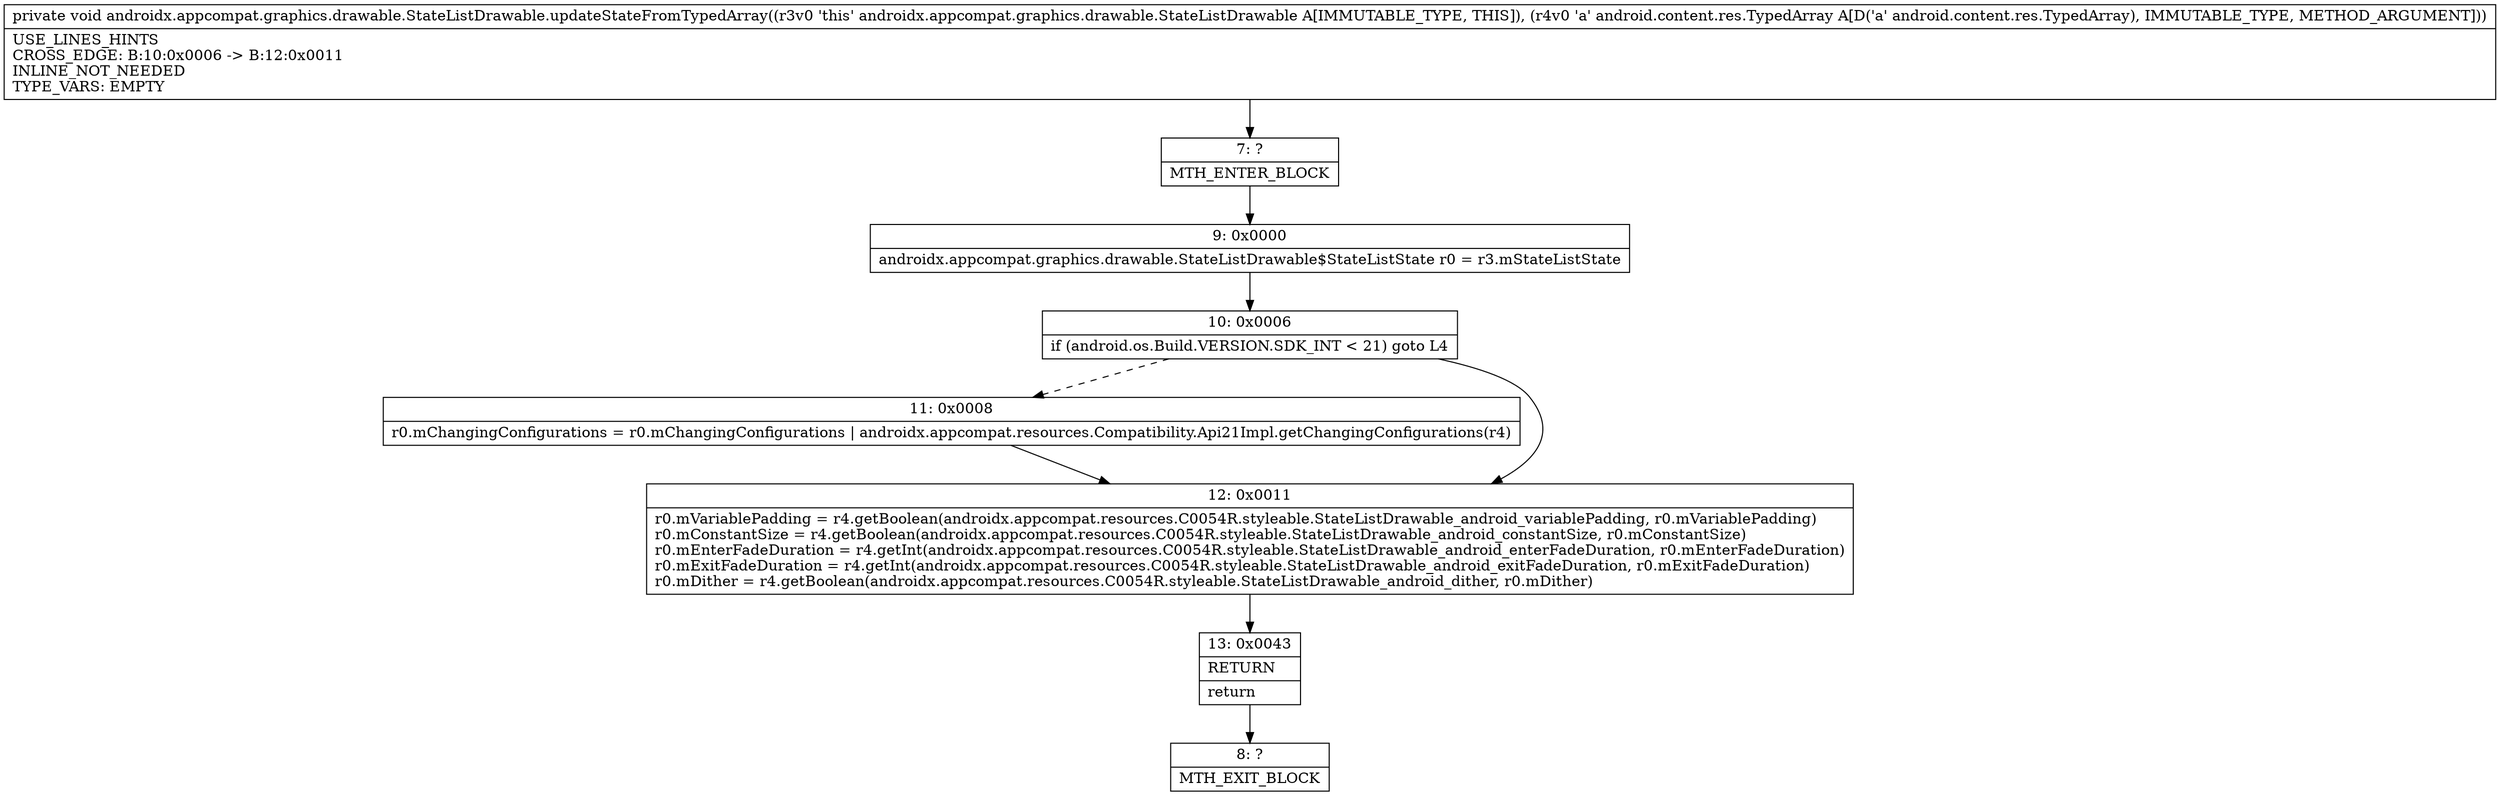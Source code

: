 digraph "CFG forandroidx.appcompat.graphics.drawable.StateListDrawable.updateStateFromTypedArray(Landroid\/content\/res\/TypedArray;)V" {
Node_7 [shape=record,label="{7\:\ ?|MTH_ENTER_BLOCK\l}"];
Node_9 [shape=record,label="{9\:\ 0x0000|androidx.appcompat.graphics.drawable.StateListDrawable$StateListState r0 = r3.mStateListState\l}"];
Node_10 [shape=record,label="{10\:\ 0x0006|if (android.os.Build.VERSION.SDK_INT \< 21) goto L4\l}"];
Node_11 [shape=record,label="{11\:\ 0x0008|r0.mChangingConfigurations = r0.mChangingConfigurations \| androidx.appcompat.resources.Compatibility.Api21Impl.getChangingConfigurations(r4)\l}"];
Node_12 [shape=record,label="{12\:\ 0x0011|r0.mVariablePadding = r4.getBoolean(androidx.appcompat.resources.C0054R.styleable.StateListDrawable_android_variablePadding, r0.mVariablePadding)\lr0.mConstantSize = r4.getBoolean(androidx.appcompat.resources.C0054R.styleable.StateListDrawable_android_constantSize, r0.mConstantSize)\lr0.mEnterFadeDuration = r4.getInt(androidx.appcompat.resources.C0054R.styleable.StateListDrawable_android_enterFadeDuration, r0.mEnterFadeDuration)\lr0.mExitFadeDuration = r4.getInt(androidx.appcompat.resources.C0054R.styleable.StateListDrawable_android_exitFadeDuration, r0.mExitFadeDuration)\lr0.mDither = r4.getBoolean(androidx.appcompat.resources.C0054R.styleable.StateListDrawable_android_dither, r0.mDither)\l}"];
Node_13 [shape=record,label="{13\:\ 0x0043|RETURN\l|return\l}"];
Node_8 [shape=record,label="{8\:\ ?|MTH_EXIT_BLOCK\l}"];
MethodNode[shape=record,label="{private void androidx.appcompat.graphics.drawable.StateListDrawable.updateStateFromTypedArray((r3v0 'this' androidx.appcompat.graphics.drawable.StateListDrawable A[IMMUTABLE_TYPE, THIS]), (r4v0 'a' android.content.res.TypedArray A[D('a' android.content.res.TypedArray), IMMUTABLE_TYPE, METHOD_ARGUMENT]))  | USE_LINES_HINTS\lCROSS_EDGE: B:10:0x0006 \-\> B:12:0x0011\lINLINE_NOT_NEEDED\lTYPE_VARS: EMPTY\l}"];
MethodNode -> Node_7;Node_7 -> Node_9;
Node_9 -> Node_10;
Node_10 -> Node_11[style=dashed];
Node_10 -> Node_12;
Node_11 -> Node_12;
Node_12 -> Node_13;
Node_13 -> Node_8;
}

